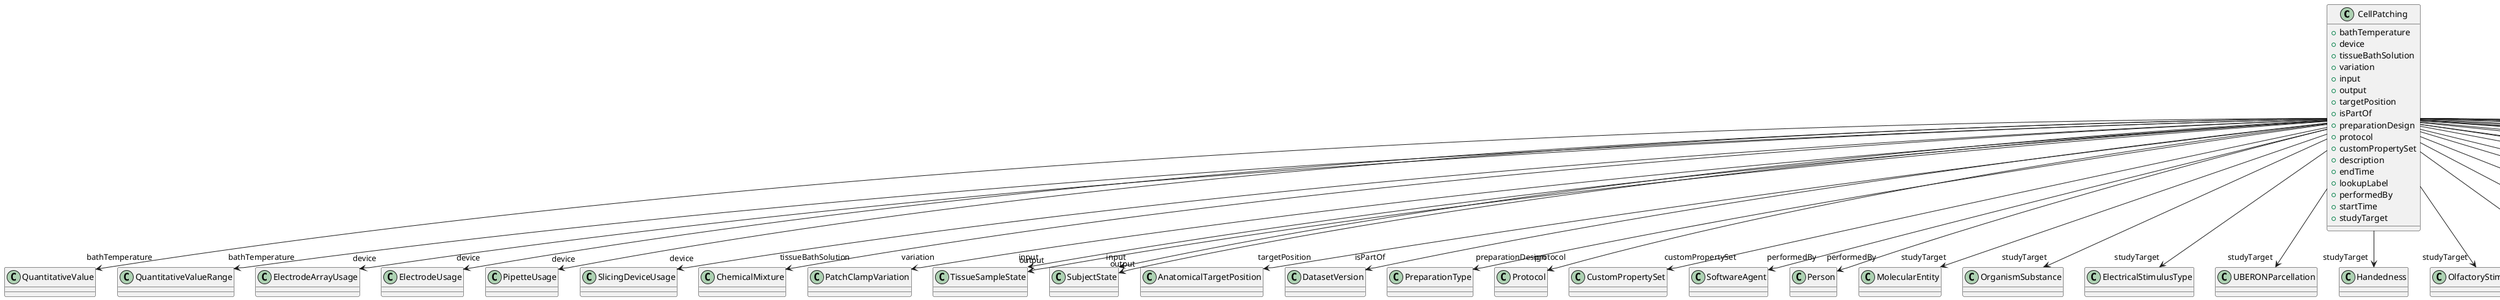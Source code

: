 @startuml
class CellPatching {
+bathTemperature
+device
+tissueBathSolution
+variation
+input
+output
+targetPosition
+isPartOf
+preparationDesign
+protocol
+customPropertySet
+description
+endTime
+lookupLabel
+performedBy
+startTime
+studyTarget

}
CellPatching -d-> "bathTemperature" QuantitativeValue
CellPatching -d-> "bathTemperature" QuantitativeValueRange
CellPatching -d-> "device" ElectrodeArrayUsage
CellPatching -d-> "device" ElectrodeUsage
CellPatching -d-> "device" PipetteUsage
CellPatching -d-> "device" SlicingDeviceUsage
CellPatching -d-> "tissueBathSolution" ChemicalMixture
CellPatching -d-> "variation" PatchClampVariation
CellPatching -d-> "input" TissueSampleState
CellPatching -d-> "input" SubjectState
CellPatching -d-> "output" TissueSampleState
CellPatching -d-> "output" SubjectState
CellPatching -d-> "targetPosition" AnatomicalTargetPosition
CellPatching -d-> "isPartOf" DatasetVersion
CellPatching -d-> "preparationDesign" PreparationType
CellPatching -d-> "protocol" Protocol
CellPatching -d-> "customPropertySet" CustomPropertySet
CellPatching -d-> "performedBy" SoftwareAgent
CellPatching -d-> "performedBy" Person
CellPatching -d-> "studyTarget" MolecularEntity
CellPatching -d-> "studyTarget" OrganismSubstance
CellPatching -d-> "studyTarget" ElectricalStimulusType
CellPatching -d-> "studyTarget" UBERONParcellation
CellPatching -d-> "studyTarget" Handedness
CellPatching -d-> "studyTarget" OlfactoryStimulusType
CellPatching -d-> "studyTarget" DiseaseModel
CellPatching -d-> "studyTarget" Disease
CellPatching -d-> "studyTarget" GustatoryStimulusType
CellPatching -d-> "studyTarget" AuditoryStimulusType
CellPatching -d-> "studyTarget" OpticalStimulusType
CellPatching -d-> "studyTarget" CellCultureType
CellPatching -d-> "studyTarget" BreedingType
CellPatching -d-> "studyTarget" TactileStimulusType
CellPatching -d-> "studyTarget" BiologicalOrder
CellPatching -d-> "studyTarget" OrganismSystem
CellPatching -d-> "studyTarget" BiologicalSex
CellPatching -d-> "studyTarget" VisualStimulusType
CellPatching -d-> "studyTarget" CellType
CellPatching -d-> "studyTarget" Organ
CellPatching -d-> "studyTarget" TissueSampleType
CellPatching -d-> "studyTarget" Species
CellPatching -d-> "studyTarget" GeneticStrainType
CellPatching -d-> "studyTarget" TermSuggestion
CellPatching -d-> "studyTarget" SubcellularEntity
CellPatching -d-> "studyTarget" ParcellationEntity
CellPatching -d-> "studyTarget" ParcellationEntityVersion
CellPatching -d-> "studyTarget" CustomAnatomicalEntity

@enduml